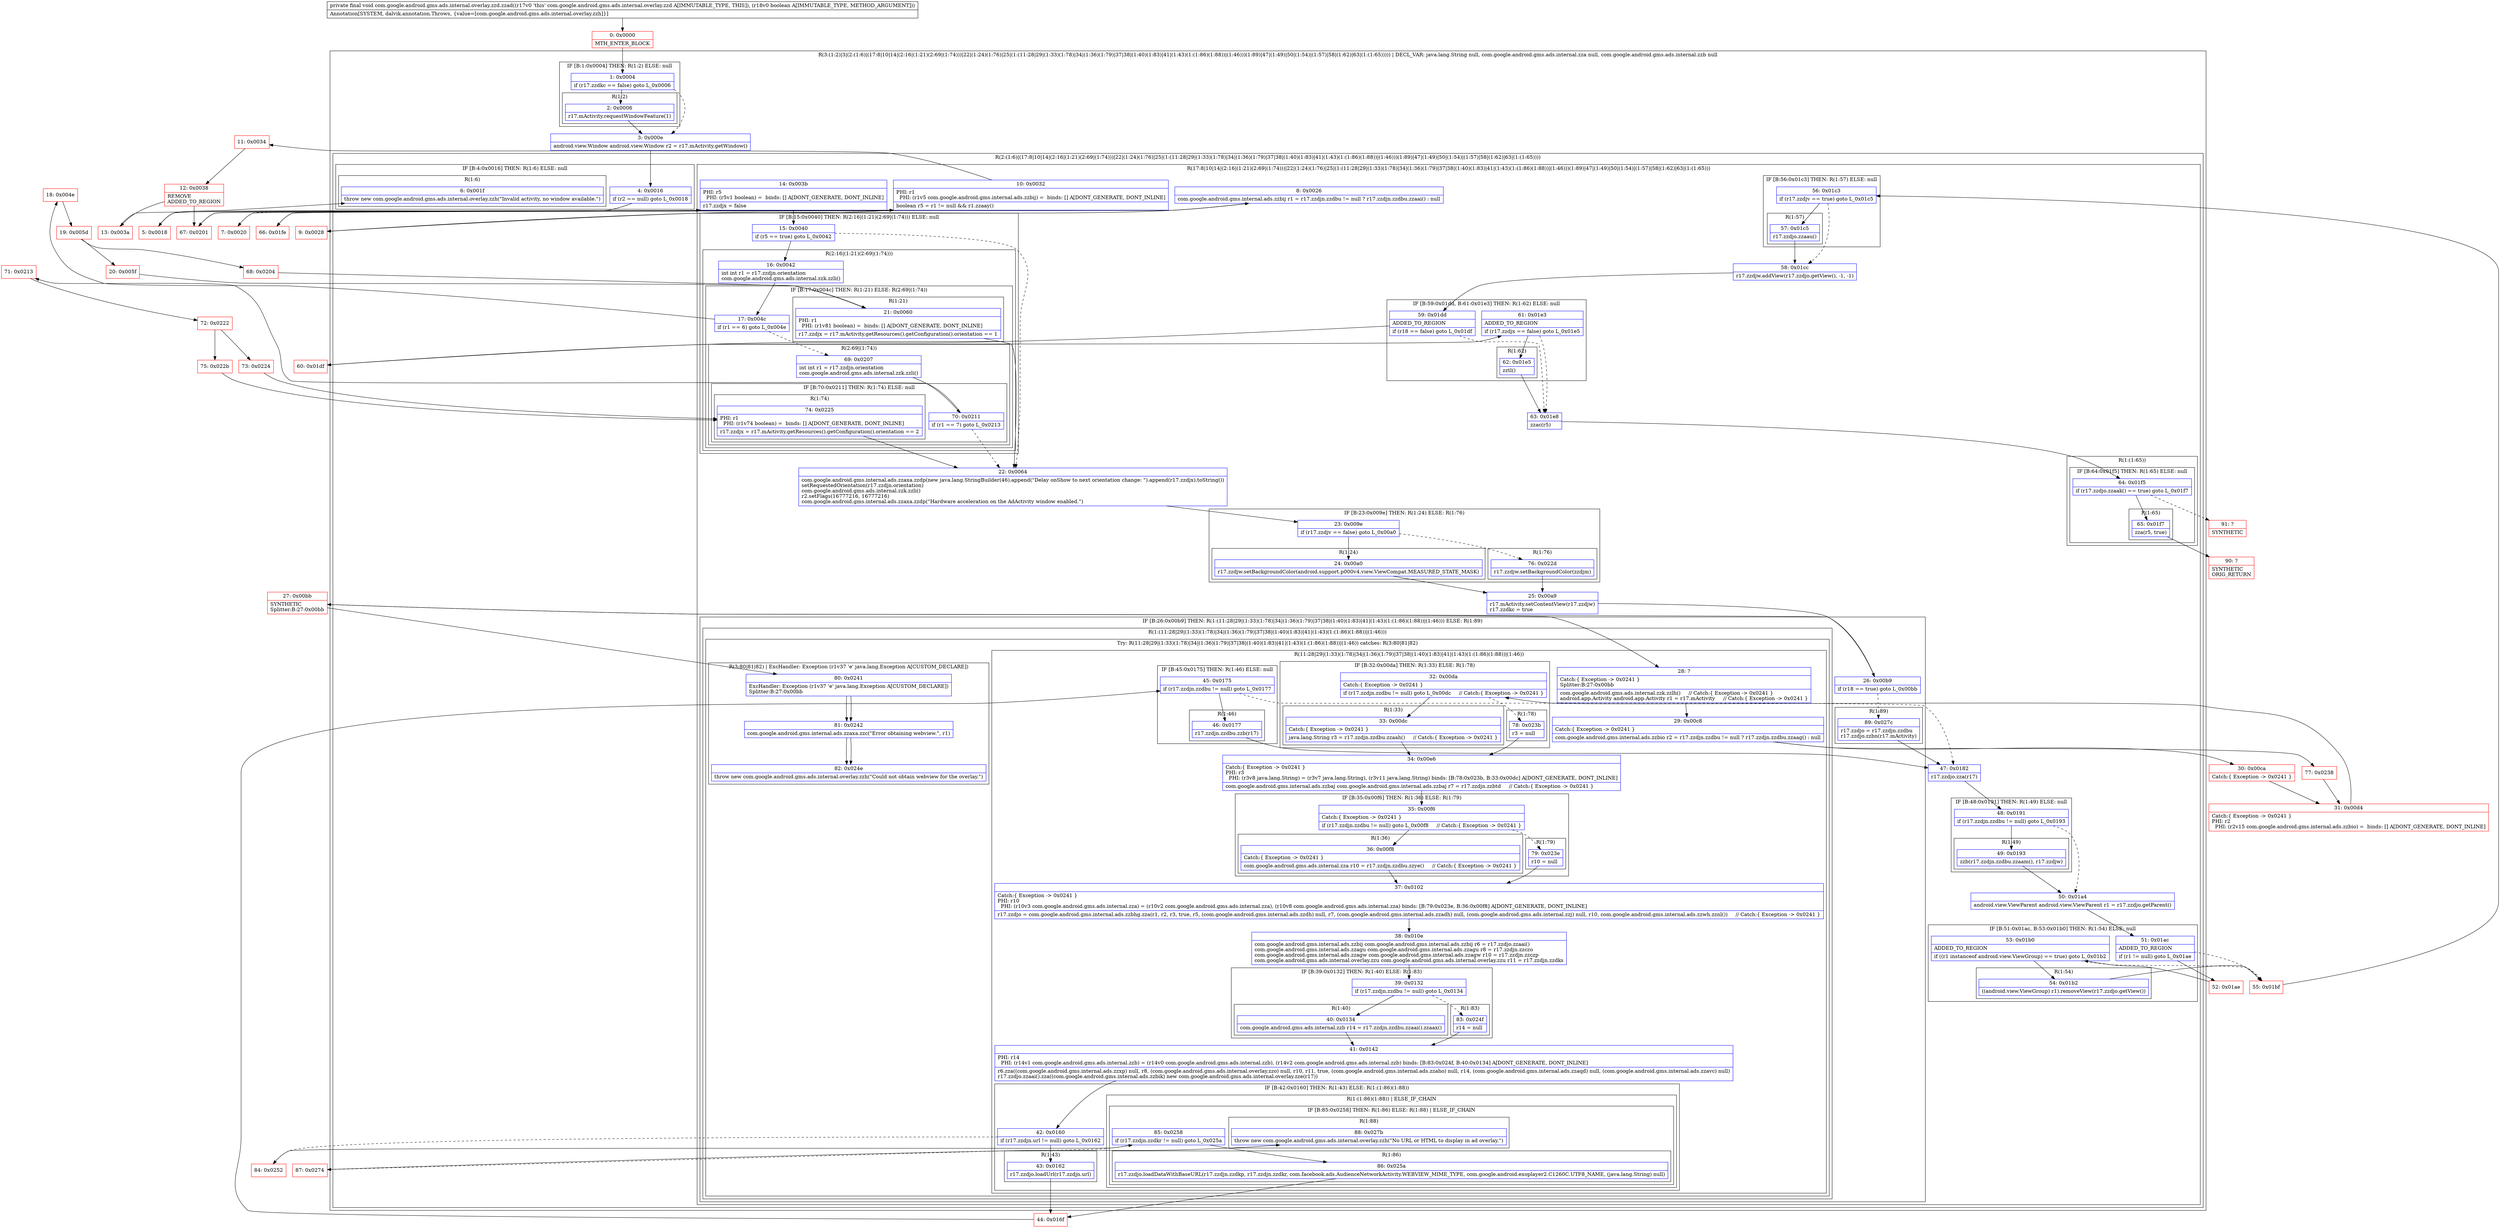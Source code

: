 digraph "CFG forcom.google.android.gms.ads.internal.overlay.zzd.zzad(Z)V" {
subgraph cluster_Region_1255999331 {
label = "R(3:(1:2)|3|(2:(1:6)|(17:8|10|14|(2:16|(1:21)(2:69|(1:74)))|22|(1:24)(1:76)|25|(1:(11:28|29|(1:33)(1:78)|34|(1:36)(1:79)|37|38|(1:40)(1:83)|41|(1:43)(1:(1:86)(1:88))|(1:46)))(1:89)|47|(1:49)|50|(1:54)|(1:57)|58|(1:62)|63|(1:(1:65))))) | DECL_VAR: java.lang.String null, com.google.android.gms.ads.internal.zza null, com.google.android.gms.ads.internal.zzb null\l";
node [shape=record,color=blue];
subgraph cluster_IfRegion_342900425 {
label = "IF [B:1:0x0004] THEN: R(1:2) ELSE: null";
node [shape=record,color=blue];
Node_1 [shape=record,label="{1\:\ 0x0004|if (r17.zzdkc == false) goto L_0x0006\l}"];
subgraph cluster_Region_1066259952 {
label = "R(1:2)";
node [shape=record,color=blue];
Node_2 [shape=record,label="{2\:\ 0x0006|r17.mActivity.requestWindowFeature(1)\l}"];
}
}
Node_3 [shape=record,label="{3\:\ 0x000e|android.view.Window android.view.Window r2 = r17.mActivity.getWindow()\l}"];
subgraph cluster_Region_326140428 {
label = "R(2:(1:6)|(17:8|10|14|(2:16|(1:21)(2:69|(1:74)))|22|(1:24)(1:76)|25|(1:(11:28|29|(1:33)(1:78)|34|(1:36)(1:79)|37|38|(1:40)(1:83)|41|(1:43)(1:(1:86)(1:88))|(1:46)))(1:89)|47|(1:49)|50|(1:54)|(1:57)|58|(1:62)|63|(1:(1:65))))";
node [shape=record,color=blue];
subgraph cluster_IfRegion_1691851955 {
label = "IF [B:4:0x0016] THEN: R(1:6) ELSE: null";
node [shape=record,color=blue];
Node_4 [shape=record,label="{4\:\ 0x0016|if (r2 == null) goto L_0x0018\l}"];
subgraph cluster_Region_1753426530 {
label = "R(1:6)";
node [shape=record,color=blue];
Node_6 [shape=record,label="{6\:\ 0x001f|throw new com.google.android.gms.ads.internal.overlay.zzh(\"Invalid activity, no window available.\")\l}"];
}
}
subgraph cluster_Region_1329005753 {
label = "R(17:8|10|14|(2:16|(1:21)(2:69|(1:74)))|22|(1:24)(1:76)|25|(1:(11:28|29|(1:33)(1:78)|34|(1:36)(1:79)|37|38|(1:40)(1:83)|41|(1:43)(1:(1:86)(1:88))|(1:46)))(1:89)|47|(1:49)|50|(1:54)|(1:57)|58|(1:62)|63|(1:(1:65)))";
node [shape=record,color=blue];
Node_8 [shape=record,label="{8\:\ 0x0026|com.google.android.gms.internal.ads.zzbij r1 = r17.zzdjn.zzdbu != null ? r17.zzdjn.zzdbu.zzaai() : null\l}"];
Node_10 [shape=record,label="{10\:\ 0x0032|PHI: r1 \l  PHI: (r1v5 com.google.android.gms.internal.ads.zzbij) =  binds: [] A[DONT_GENERATE, DONT_INLINE]\l|boolean r5 = r1 != null && r1.zzaay()\l}"];
Node_14 [shape=record,label="{14\:\ 0x003b|PHI: r5 \l  PHI: (r5v1 boolean) =  binds: [] A[DONT_GENERATE, DONT_INLINE]\l|r17.zzdjx = false\l}"];
subgraph cluster_IfRegion_1502538922 {
label = "IF [B:15:0x0040] THEN: R(2:16|(1:21)(2:69|(1:74))) ELSE: null";
node [shape=record,color=blue];
Node_15 [shape=record,label="{15\:\ 0x0040|if (r5 == true) goto L_0x0042\l}"];
subgraph cluster_Region_1354516112 {
label = "R(2:16|(1:21)(2:69|(1:74)))";
node [shape=record,color=blue];
Node_16 [shape=record,label="{16\:\ 0x0042|int int r1 = r17.zzdjn.orientation\lcom.google.android.gms.ads.internal.zzk.zzli()\l}"];
subgraph cluster_IfRegion_567658270 {
label = "IF [B:17:0x004c] THEN: R(1:21) ELSE: R(2:69|(1:74))";
node [shape=record,color=blue];
Node_17 [shape=record,label="{17\:\ 0x004c|if (r1 == 6) goto L_0x004e\l}"];
subgraph cluster_Region_2098255821 {
label = "R(1:21)";
node [shape=record,color=blue];
Node_21 [shape=record,label="{21\:\ 0x0060|PHI: r1 \l  PHI: (r1v81 boolean) =  binds: [] A[DONT_GENERATE, DONT_INLINE]\l|r17.zzdjx = r17.mActivity.getResources().getConfiguration().orientation == 1\l}"];
}
subgraph cluster_Region_161007755 {
label = "R(2:69|(1:74))";
node [shape=record,color=blue];
Node_69 [shape=record,label="{69\:\ 0x0207|int int r1 = r17.zzdjn.orientation\lcom.google.android.gms.ads.internal.zzk.zzli()\l}"];
subgraph cluster_IfRegion_694165023 {
label = "IF [B:70:0x0211] THEN: R(1:74) ELSE: null";
node [shape=record,color=blue];
Node_70 [shape=record,label="{70\:\ 0x0211|if (r1 == 7) goto L_0x0213\l}"];
subgraph cluster_Region_744730570 {
label = "R(1:74)";
node [shape=record,color=blue];
Node_74 [shape=record,label="{74\:\ 0x0225|PHI: r1 \l  PHI: (r1v74 boolean) =  binds: [] A[DONT_GENERATE, DONT_INLINE]\l|r17.zzdjx = r17.mActivity.getResources().getConfiguration().orientation == 2\l}"];
}
}
}
}
}
}
Node_22 [shape=record,label="{22\:\ 0x0064|com.google.android.gms.internal.ads.zzaxa.zzdp(new java.lang.StringBuilder(46).append(\"Delay onShow to next orientation change: \").append(r17.zzdjx).toString())\lsetRequestedOrientation(r17.zzdjn.orientation)\lcom.google.android.gms.ads.internal.zzk.zzli()\lr2.setFlags(16777216, 16777216)\lcom.google.android.gms.internal.ads.zzaxa.zzdp(\"Hardware acceleration on the AdActivity window enabled.\")\l}"];
subgraph cluster_IfRegion_999565480 {
label = "IF [B:23:0x009e] THEN: R(1:24) ELSE: R(1:76)";
node [shape=record,color=blue];
Node_23 [shape=record,label="{23\:\ 0x009e|if (r17.zzdjv == false) goto L_0x00a0\l}"];
subgraph cluster_Region_1245042050 {
label = "R(1:24)";
node [shape=record,color=blue];
Node_24 [shape=record,label="{24\:\ 0x00a0|r17.zzdjw.setBackgroundColor(android.support.p000v4.view.ViewCompat.MEASURED_STATE_MASK)\l}"];
}
subgraph cluster_Region_828431798 {
label = "R(1:76)";
node [shape=record,color=blue];
Node_76 [shape=record,label="{76\:\ 0x022d|r17.zzdjw.setBackgroundColor(zzdjm)\l}"];
}
}
Node_25 [shape=record,label="{25\:\ 0x00a9|r17.mActivity.setContentView(r17.zzdjw)\lr17.zzdkc = true\l}"];
subgraph cluster_IfRegion_4995503 {
label = "IF [B:26:0x00b9] THEN: R(1:(11:28|29|(1:33)(1:78)|34|(1:36)(1:79)|37|38|(1:40)(1:83)|41|(1:43)(1:(1:86)(1:88))|(1:46))) ELSE: R(1:89)";
node [shape=record,color=blue];
Node_26 [shape=record,label="{26\:\ 0x00b9|if (r18 == true) goto L_0x00bb\l}"];
subgraph cluster_Region_445087846 {
label = "R(1:(11:28|29|(1:33)(1:78)|34|(1:36)(1:79)|37|38|(1:40)(1:83)|41|(1:43)(1:(1:86)(1:88))|(1:46)))";
node [shape=record,color=blue];
subgraph cluster_TryCatchRegion_2121981809 {
label = "Try: R(11:28|29|(1:33)(1:78)|34|(1:36)(1:79)|37|38|(1:40)(1:83)|41|(1:43)(1:(1:86)(1:88))|(1:46)) catches: R(3:80|81|82)";
node [shape=record,color=blue];
subgraph cluster_Region_2068455143 {
label = "R(11:28|29|(1:33)(1:78)|34|(1:36)(1:79)|37|38|(1:40)(1:83)|41|(1:43)(1:(1:86)(1:88))|(1:46))";
node [shape=record,color=blue];
Node_28 [shape=record,label="{28\:\ ?|Catch:\{ Exception \-\> 0x0241 \}\lSplitter:B:27:0x00bb\l|com.google.android.gms.ads.internal.zzk.zzlh()     \/\/ Catch:\{ Exception \-\> 0x0241 \}\landroid.app.Activity android.app.Activity r1 = r17.mActivity     \/\/ Catch:\{ Exception \-\> 0x0241 \}\l}"];
Node_29 [shape=record,label="{29\:\ 0x00c8|Catch:\{ Exception \-\> 0x0241 \}\l|com.google.android.gms.internal.ads.zzbio r2 = r17.zzdjn.zzdbu != null ? r17.zzdjn.zzdbu.zzaag() : null\l}"];
subgraph cluster_IfRegion_1237332069 {
label = "IF [B:32:0x00da] THEN: R(1:33) ELSE: R(1:78)";
node [shape=record,color=blue];
Node_32 [shape=record,label="{32\:\ 0x00da|Catch:\{ Exception \-\> 0x0241 \}\l|if (r17.zzdjn.zzdbu != null) goto L_0x00dc     \/\/ Catch:\{ Exception \-\> 0x0241 \}\l}"];
subgraph cluster_Region_1940736211 {
label = "R(1:33)";
node [shape=record,color=blue];
Node_33 [shape=record,label="{33\:\ 0x00dc|Catch:\{ Exception \-\> 0x0241 \}\l|java.lang.String r3 = r17.zzdjn.zzdbu.zzaah()     \/\/ Catch:\{ Exception \-\> 0x0241 \}\l}"];
}
subgraph cluster_Region_1368794167 {
label = "R(1:78)";
node [shape=record,color=blue];
Node_78 [shape=record,label="{78\:\ 0x023b|r3 = null\l}"];
}
}
Node_34 [shape=record,label="{34\:\ 0x00e6|Catch:\{ Exception \-\> 0x0241 \}\lPHI: r3 \l  PHI: (r3v8 java.lang.String) = (r3v7 java.lang.String), (r3v11 java.lang.String) binds: [B:78:0x023b, B:33:0x00dc] A[DONT_GENERATE, DONT_INLINE]\l|com.google.android.gms.internal.ads.zzbaj com.google.android.gms.internal.ads.zzbaj r7 = r17.zzdjn.zzbtd     \/\/ Catch:\{ Exception \-\> 0x0241 \}\l}"];
subgraph cluster_IfRegion_673249715 {
label = "IF [B:35:0x00f6] THEN: R(1:36) ELSE: R(1:79)";
node [shape=record,color=blue];
Node_35 [shape=record,label="{35\:\ 0x00f6|Catch:\{ Exception \-\> 0x0241 \}\l|if (r17.zzdjn.zzdbu != null) goto L_0x00f8     \/\/ Catch:\{ Exception \-\> 0x0241 \}\l}"];
subgraph cluster_Region_1996538634 {
label = "R(1:36)";
node [shape=record,color=blue];
Node_36 [shape=record,label="{36\:\ 0x00f8|Catch:\{ Exception \-\> 0x0241 \}\l|com.google.android.gms.ads.internal.zza r10 = r17.zzdjn.zzdbu.zzye()     \/\/ Catch:\{ Exception \-\> 0x0241 \}\l}"];
}
subgraph cluster_Region_150652851 {
label = "R(1:79)";
node [shape=record,color=blue];
Node_79 [shape=record,label="{79\:\ 0x023e|r10 = null\l}"];
}
}
Node_37 [shape=record,label="{37\:\ 0x0102|Catch:\{ Exception \-\> 0x0241 \}\lPHI: r10 \l  PHI: (r10v3 com.google.android.gms.ads.internal.zza) = (r10v2 com.google.android.gms.ads.internal.zza), (r10v8 com.google.android.gms.ads.internal.zza) binds: [B:79:0x023e, B:36:0x00f8] A[DONT_GENERATE, DONT_INLINE]\l|r17.zzdjo = com.google.android.gms.internal.ads.zzbhg.zza(r1, r2, r3, true, r5, (com.google.android.gms.internal.ads.zzdh) null, r7, (com.google.android.gms.internal.ads.zzadh) null, (com.google.android.gms.ads.internal.zzj) null, r10, com.google.android.gms.internal.ads.zzwh.zznl())     \/\/ Catch:\{ Exception \-\> 0x0241 \}\l}"];
Node_38 [shape=record,label="{38\:\ 0x010e|com.google.android.gms.internal.ads.zzbij com.google.android.gms.internal.ads.zzbij r6 = r17.zzdjo.zzaai()\lcom.google.android.gms.internal.ads.zzagu com.google.android.gms.internal.ads.zzagu r8 = r17.zzdjn.zzczo\lcom.google.android.gms.internal.ads.zzagw com.google.android.gms.internal.ads.zzagw r10 = r17.zzdjn.zzczp\lcom.google.android.gms.ads.internal.overlay.zzu com.google.android.gms.ads.internal.overlay.zzu r11 = r17.zzdjn.zzdks\l}"];
subgraph cluster_IfRegion_243452001 {
label = "IF [B:39:0x0132] THEN: R(1:40) ELSE: R(1:83)";
node [shape=record,color=blue];
Node_39 [shape=record,label="{39\:\ 0x0132|if (r17.zzdjn.zzdbu != null) goto L_0x0134\l}"];
subgraph cluster_Region_237363128 {
label = "R(1:40)";
node [shape=record,color=blue];
Node_40 [shape=record,label="{40\:\ 0x0134|com.google.android.gms.ads.internal.zzb r14 = r17.zzdjn.zzdbu.zzaai().zzaax()\l}"];
}
subgraph cluster_Region_400025153 {
label = "R(1:83)";
node [shape=record,color=blue];
Node_83 [shape=record,label="{83\:\ 0x024f|r14 = null\l}"];
}
}
Node_41 [shape=record,label="{41\:\ 0x0142|PHI: r14 \l  PHI: (r14v1 com.google.android.gms.ads.internal.zzb) = (r14v0 com.google.android.gms.ads.internal.zzb), (r14v2 com.google.android.gms.ads.internal.zzb) binds: [B:83:0x024f, B:40:0x0134] A[DONT_GENERATE, DONT_INLINE]\l|r6.zza((com.google.android.gms.internal.ads.zzxp) null, r8, (com.google.android.gms.ads.internal.overlay.zzo) null, r10, r11, true, (com.google.android.gms.internal.ads.zzaho) null, r14, (com.google.android.gms.internal.ads.zzaqd) null, (com.google.android.gms.internal.ads.zzavc) null)\lr17.zzdjo.zzaai().zza((com.google.android.gms.internal.ads.zzbik) new com.google.android.gms.ads.internal.overlay.zze(r17))\l}"];
subgraph cluster_IfRegion_648748951 {
label = "IF [B:42:0x0160] THEN: R(1:43) ELSE: R(1:(1:86)(1:88))";
node [shape=record,color=blue];
Node_42 [shape=record,label="{42\:\ 0x0160|if (r17.zzdjn.url != null) goto L_0x0162\l}"];
subgraph cluster_Region_1856000063 {
label = "R(1:43)";
node [shape=record,color=blue];
Node_43 [shape=record,label="{43\:\ 0x0162|r17.zzdjo.loadUrl(r17.zzdjn.url)\l}"];
}
subgraph cluster_Region_1096991033 {
label = "R(1:(1:86)(1:88)) | ELSE_IF_CHAIN\l";
node [shape=record,color=blue];
subgraph cluster_IfRegion_1505482932 {
label = "IF [B:85:0x0258] THEN: R(1:86) ELSE: R(1:88) | ELSE_IF_CHAIN\l";
node [shape=record,color=blue];
Node_85 [shape=record,label="{85\:\ 0x0258|if (r17.zzdjn.zzdkr != null) goto L_0x025a\l}"];
subgraph cluster_Region_655504307 {
label = "R(1:86)";
node [shape=record,color=blue];
Node_86 [shape=record,label="{86\:\ 0x025a|r17.zzdjo.loadDataWithBaseURL(r17.zzdjn.zzdkp, r17.zzdjn.zzdkr, com.facebook.ads.AudienceNetworkActivity.WEBVIEW_MIME_TYPE, com.google.android.exoplayer2.C1260C.UTF8_NAME, (java.lang.String) null)\l}"];
}
subgraph cluster_Region_1272954566 {
label = "R(1:88)";
node [shape=record,color=blue];
Node_88 [shape=record,label="{88\:\ 0x027b|throw new com.google.android.gms.ads.internal.overlay.zzh(\"No URL or HTML to display in ad overlay.\")\l}"];
}
}
}
}
subgraph cluster_IfRegion_476300685 {
label = "IF [B:45:0x0175] THEN: R(1:46) ELSE: null";
node [shape=record,color=blue];
Node_45 [shape=record,label="{45\:\ 0x0175|if (r17.zzdjn.zzdbu != null) goto L_0x0177\l}"];
subgraph cluster_Region_454738125 {
label = "R(1:46)";
node [shape=record,color=blue];
Node_46 [shape=record,label="{46\:\ 0x0177|r17.zzdjn.zzdbu.zzb(r17)\l}"];
}
}
}
subgraph cluster_Region_757327798 {
label = "R(3:80|81|82) | ExcHandler: Exception (r1v37 'e' java.lang.Exception A[CUSTOM_DECLARE])\l";
node [shape=record,color=blue];
Node_80 [shape=record,label="{80\:\ 0x0241|ExcHandler: Exception (r1v37 'e' java.lang.Exception A[CUSTOM_DECLARE])\lSplitter:B:27:0x00bb\l}"];
Node_81 [shape=record,label="{81\:\ 0x0242|com.google.android.gms.internal.ads.zzaxa.zzc(\"Error obtaining webview.\", r1)\l}"];
Node_82 [shape=record,label="{82\:\ 0x024e|throw new com.google.android.gms.ads.internal.overlay.zzh(\"Could not obtain webview for the overlay.\")\l}"];
}
}
}
subgraph cluster_Region_456938842 {
label = "R(1:89)";
node [shape=record,color=blue];
Node_89 [shape=record,label="{89\:\ 0x027c|r17.zzdjo = r17.zzdjn.zzdbu\lr17.zzdjo.zzbn(r17.mActivity)\l}"];
}
}
Node_47 [shape=record,label="{47\:\ 0x0182|r17.zzdjo.zza(r17)\l}"];
subgraph cluster_IfRegion_426877981 {
label = "IF [B:48:0x0191] THEN: R(1:49) ELSE: null";
node [shape=record,color=blue];
Node_48 [shape=record,label="{48\:\ 0x0191|if (r17.zzdjn.zzdbu != null) goto L_0x0193\l}"];
subgraph cluster_Region_1419772758 {
label = "R(1:49)";
node [shape=record,color=blue];
Node_49 [shape=record,label="{49\:\ 0x0193|zzb(r17.zzdjn.zzdbu.zzaam(), r17.zzdjw)\l}"];
}
}
Node_50 [shape=record,label="{50\:\ 0x01a4|android.view.ViewParent android.view.ViewParent r1 = r17.zzdjo.getParent()\l}"];
subgraph cluster_IfRegion_1422257464 {
label = "IF [B:51:0x01ac, B:53:0x01b0] THEN: R(1:54) ELSE: null";
node [shape=record,color=blue];
Node_51 [shape=record,label="{51\:\ 0x01ac|ADDED_TO_REGION\l|if (r1 != null) goto L_0x01ae\l}"];
Node_53 [shape=record,label="{53\:\ 0x01b0|ADDED_TO_REGION\l|if ((r1 instanceof android.view.ViewGroup) == true) goto L_0x01b2\l}"];
subgraph cluster_Region_2046861494 {
label = "R(1:54)";
node [shape=record,color=blue];
Node_54 [shape=record,label="{54\:\ 0x01b2|((android.view.ViewGroup) r1).removeView(r17.zzdjo.getView())\l}"];
}
}
subgraph cluster_IfRegion_1712078883 {
label = "IF [B:56:0x01c3] THEN: R(1:57) ELSE: null";
node [shape=record,color=blue];
Node_56 [shape=record,label="{56\:\ 0x01c3|if (r17.zzdjv == true) goto L_0x01c5\l}"];
subgraph cluster_Region_534990653 {
label = "R(1:57)";
node [shape=record,color=blue];
Node_57 [shape=record,label="{57\:\ 0x01c5|r17.zzdjo.zzaau()\l}"];
}
}
Node_58 [shape=record,label="{58\:\ 0x01cc|r17.zzdjw.addView(r17.zzdjo.getView(), \-1, \-1)\l}"];
subgraph cluster_IfRegion_195445136 {
label = "IF [B:59:0x01dd, B:61:0x01e3] THEN: R(1:62) ELSE: null";
node [shape=record,color=blue];
Node_59 [shape=record,label="{59\:\ 0x01dd|ADDED_TO_REGION\l|if (r18 == false) goto L_0x01df\l}"];
Node_61 [shape=record,label="{61\:\ 0x01e3|ADDED_TO_REGION\l|if (r17.zzdjx == false) goto L_0x01e5\l}"];
subgraph cluster_Region_1598576897 {
label = "R(1:62)";
node [shape=record,color=blue];
Node_62 [shape=record,label="{62\:\ 0x01e5|zztl()\l}"];
}
}
Node_63 [shape=record,label="{63\:\ 0x01e8|zzac(r5)\l}"];
subgraph cluster_Region_1539381139 {
label = "R(1:(1:65))";
node [shape=record,color=blue];
subgraph cluster_IfRegion_1591615857 {
label = "IF [B:64:0x01f5] THEN: R(1:65) ELSE: null";
node [shape=record,color=blue];
Node_64 [shape=record,label="{64\:\ 0x01f5|if (r17.zzdjo.zzaak() == true) goto L_0x01f7\l}"];
subgraph cluster_Region_597698361 {
label = "R(1:65)";
node [shape=record,color=blue];
Node_65 [shape=record,label="{65\:\ 0x01f7|zza(r5, true)\l}"];
}
}
}
}
}
}
subgraph cluster_Region_757327798 {
label = "R(3:80|81|82) | ExcHandler: Exception (r1v37 'e' java.lang.Exception A[CUSTOM_DECLARE])\l";
node [shape=record,color=blue];
Node_80 [shape=record,label="{80\:\ 0x0241|ExcHandler: Exception (r1v37 'e' java.lang.Exception A[CUSTOM_DECLARE])\lSplitter:B:27:0x00bb\l}"];
Node_81 [shape=record,label="{81\:\ 0x0242|com.google.android.gms.internal.ads.zzaxa.zzc(\"Error obtaining webview.\", r1)\l}"];
Node_82 [shape=record,label="{82\:\ 0x024e|throw new com.google.android.gms.ads.internal.overlay.zzh(\"Could not obtain webview for the overlay.\")\l}"];
}
Node_0 [shape=record,color=red,label="{0\:\ 0x0000|MTH_ENTER_BLOCK\l}"];
Node_5 [shape=record,color=red,label="{5\:\ 0x0018}"];
Node_7 [shape=record,color=red,label="{7\:\ 0x0020}"];
Node_9 [shape=record,color=red,label="{9\:\ 0x0028}"];
Node_11 [shape=record,color=red,label="{11\:\ 0x0034}"];
Node_12 [shape=record,color=red,label="{12\:\ 0x0038|REMOVE\lADDED_TO_REGION\l}"];
Node_13 [shape=record,color=red,label="{13\:\ 0x003a}"];
Node_18 [shape=record,color=red,label="{18\:\ 0x004e}"];
Node_19 [shape=record,color=red,label="{19\:\ 0x005d}"];
Node_20 [shape=record,color=red,label="{20\:\ 0x005f}"];
Node_27 [shape=record,color=red,label="{27\:\ 0x00bb|SYNTHETIC\lSplitter:B:27:0x00bb\l}"];
Node_30 [shape=record,color=red,label="{30\:\ 0x00ca|Catch:\{ Exception \-\> 0x0241 \}\l}"];
Node_31 [shape=record,color=red,label="{31\:\ 0x00d4|Catch:\{ Exception \-\> 0x0241 \}\lPHI: r2 \l  PHI: (r2v15 com.google.android.gms.internal.ads.zzbio) =  binds: [] A[DONT_GENERATE, DONT_INLINE]\l}"];
Node_44 [shape=record,color=red,label="{44\:\ 0x016f}"];
Node_52 [shape=record,color=red,label="{52\:\ 0x01ae}"];
Node_55 [shape=record,color=red,label="{55\:\ 0x01bf}"];
Node_60 [shape=record,color=red,label="{60\:\ 0x01df}"];
Node_66 [shape=record,color=red,label="{66\:\ 0x01fe}"];
Node_67 [shape=record,color=red,label="{67\:\ 0x0201}"];
Node_68 [shape=record,color=red,label="{68\:\ 0x0204}"];
Node_71 [shape=record,color=red,label="{71\:\ 0x0213}"];
Node_72 [shape=record,color=red,label="{72\:\ 0x0222}"];
Node_73 [shape=record,color=red,label="{73\:\ 0x0224}"];
Node_75 [shape=record,color=red,label="{75\:\ 0x022b}"];
Node_77 [shape=record,color=red,label="{77\:\ 0x0238}"];
Node_84 [shape=record,color=red,label="{84\:\ 0x0252}"];
Node_87 [shape=record,color=red,label="{87\:\ 0x0274}"];
Node_90 [shape=record,color=red,label="{90\:\ ?|SYNTHETIC\lORIG_RETURN\l}"];
Node_91 [shape=record,color=red,label="{91\:\ ?|SYNTHETIC\l}"];
MethodNode[shape=record,label="{private final void com.google.android.gms.ads.internal.overlay.zzd.zzad((r17v0 'this' com.google.android.gms.ads.internal.overlay.zzd A[IMMUTABLE_TYPE, THIS]), (r18v0 boolean A[IMMUTABLE_TYPE, METHOD_ARGUMENT]))  | Annotation[SYSTEM, dalvik.annotation.Throws, \{value=[com.google.android.gms.ads.internal.overlay.zzh]\}]\l}"];
MethodNode -> Node_0;
Node_1 -> Node_2;
Node_1 -> Node_3[style=dashed];
Node_2 -> Node_3;
Node_3 -> Node_4;
Node_4 -> Node_5;
Node_4 -> Node_7[style=dashed];
Node_8 -> Node_9;
Node_8 -> Node_66;
Node_10 -> Node_11;
Node_10 -> Node_67;
Node_14 -> Node_15;
Node_15 -> Node_16;
Node_15 -> Node_22[style=dashed];
Node_16 -> Node_17;
Node_17 -> Node_18;
Node_17 -> Node_69[style=dashed];
Node_21 -> Node_22;
Node_69 -> Node_70;
Node_70 -> Node_22[style=dashed];
Node_70 -> Node_71;
Node_74 -> Node_22;
Node_22 -> Node_23;
Node_23 -> Node_24;
Node_23 -> Node_76[style=dashed];
Node_24 -> Node_25;
Node_76 -> Node_25;
Node_25 -> Node_26;
Node_26 -> Node_27;
Node_26 -> Node_89[style=dashed];
Node_28 -> Node_29;
Node_29 -> Node_30;
Node_29 -> Node_77;
Node_32 -> Node_33;
Node_32 -> Node_78[style=dashed];
Node_33 -> Node_34;
Node_78 -> Node_34;
Node_34 -> Node_35;
Node_35 -> Node_36;
Node_35 -> Node_79[style=dashed];
Node_36 -> Node_37;
Node_79 -> Node_37;
Node_37 -> Node_38;
Node_38 -> Node_39;
Node_39 -> Node_40;
Node_39 -> Node_83[style=dashed];
Node_40 -> Node_41;
Node_83 -> Node_41;
Node_41 -> Node_42;
Node_42 -> Node_43;
Node_42 -> Node_84[style=dashed];
Node_43 -> Node_44;
Node_85 -> Node_86;
Node_85 -> Node_87[style=dashed];
Node_86 -> Node_44;
Node_45 -> Node_46;
Node_45 -> Node_47[style=dashed];
Node_46 -> Node_47;
Node_80 -> Node_81;
Node_81 -> Node_82;
Node_89 -> Node_47;
Node_47 -> Node_48;
Node_48 -> Node_49;
Node_48 -> Node_50[style=dashed];
Node_49 -> Node_50;
Node_50 -> Node_51;
Node_51 -> Node_52;
Node_51 -> Node_55[style=dashed];
Node_53 -> Node_54;
Node_53 -> Node_55[style=dashed];
Node_54 -> Node_55;
Node_56 -> Node_57;
Node_56 -> Node_58[style=dashed];
Node_57 -> Node_58;
Node_58 -> Node_59;
Node_59 -> Node_60;
Node_59 -> Node_63[style=dashed];
Node_61 -> Node_62;
Node_61 -> Node_63[style=dashed];
Node_62 -> Node_63;
Node_63 -> Node_64;
Node_64 -> Node_65;
Node_64 -> Node_91[style=dashed];
Node_65 -> Node_90;
Node_80 -> Node_81;
Node_81 -> Node_82;
Node_0 -> Node_1;
Node_5 -> Node_6;
Node_7 -> Node_8;
Node_9 -> Node_10;
Node_11 -> Node_12;
Node_12 -> Node_13;
Node_12 -> Node_67;
Node_13 -> Node_14;
Node_18 -> Node_19;
Node_19 -> Node_20;
Node_19 -> Node_68;
Node_20 -> Node_21;
Node_27 -> Node_28;
Node_27 -> Node_80;
Node_30 -> Node_31;
Node_31 -> Node_32;
Node_44 -> Node_45;
Node_52 -> Node_53;
Node_55 -> Node_56;
Node_60 -> Node_61;
Node_66 -> Node_10;
Node_67 -> Node_14;
Node_68 -> Node_21;
Node_71 -> Node_72;
Node_72 -> Node_73;
Node_72 -> Node_75;
Node_73 -> Node_74;
Node_75 -> Node_74;
Node_77 -> Node_31;
Node_84 -> Node_85;
Node_87 -> Node_88;
}


